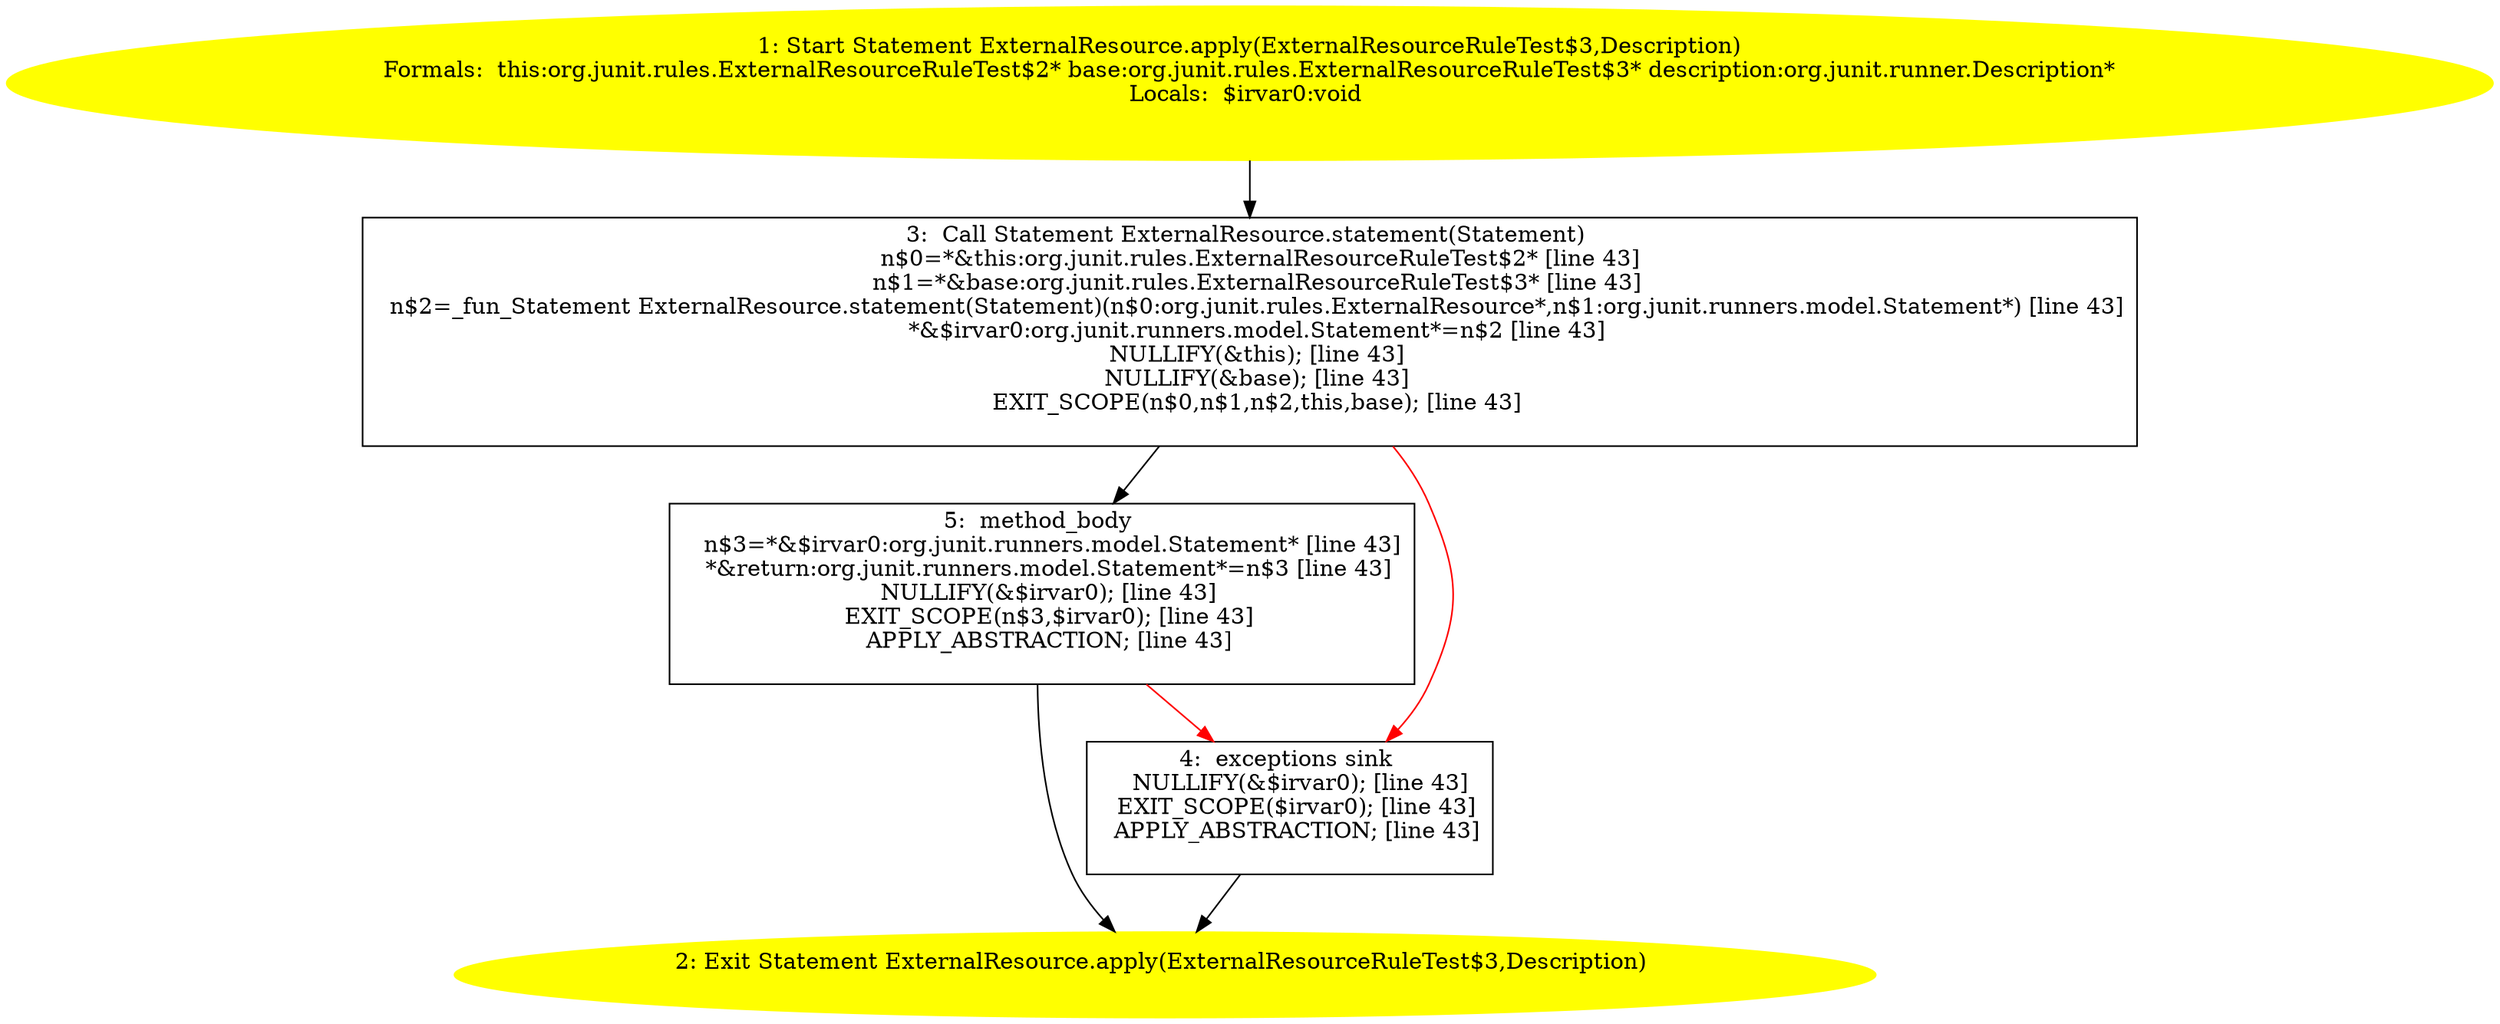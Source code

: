 /* @generated */
digraph cfg {
"org.junit.rules.ExternalResource.apply(org.junit.rules.ExternalResourceRuleTest$3,org.junit.runner.D.0cf30dda81d75290fe448221f2b4335b_1" [label="1: Start Statement ExternalResource.apply(ExternalResourceRuleTest$3,Description)\nFormals:  this:org.junit.rules.ExternalResourceRuleTest$2* base:org.junit.rules.ExternalResourceRuleTest$3* description:org.junit.runner.Description*\nLocals:  $irvar0:void \n  " color=yellow style=filled]
	

	 "org.junit.rules.ExternalResource.apply(org.junit.rules.ExternalResourceRuleTest$3,org.junit.runner.D.0cf30dda81d75290fe448221f2b4335b_1" -> "org.junit.rules.ExternalResource.apply(org.junit.rules.ExternalResourceRuleTest$3,org.junit.runner.D.0cf30dda81d75290fe448221f2b4335b_3" ;
"org.junit.rules.ExternalResource.apply(org.junit.rules.ExternalResourceRuleTest$3,org.junit.runner.D.0cf30dda81d75290fe448221f2b4335b_2" [label="2: Exit Statement ExternalResource.apply(ExternalResourceRuleTest$3,Description) \n  " color=yellow style=filled]
	

"org.junit.rules.ExternalResource.apply(org.junit.rules.ExternalResourceRuleTest$3,org.junit.runner.D.0cf30dda81d75290fe448221f2b4335b_3" [label="3:  Call Statement ExternalResource.statement(Statement) \n   n$0=*&this:org.junit.rules.ExternalResourceRuleTest$2* [line 43]\n  n$1=*&base:org.junit.rules.ExternalResourceRuleTest$3* [line 43]\n  n$2=_fun_Statement ExternalResource.statement(Statement)(n$0:org.junit.rules.ExternalResource*,n$1:org.junit.runners.model.Statement*) [line 43]\n  *&$irvar0:org.junit.runners.model.Statement*=n$2 [line 43]\n  NULLIFY(&this); [line 43]\n  NULLIFY(&base); [line 43]\n  EXIT_SCOPE(n$0,n$1,n$2,this,base); [line 43]\n " shape="box"]
	

	 "org.junit.rules.ExternalResource.apply(org.junit.rules.ExternalResourceRuleTest$3,org.junit.runner.D.0cf30dda81d75290fe448221f2b4335b_3" -> "org.junit.rules.ExternalResource.apply(org.junit.rules.ExternalResourceRuleTest$3,org.junit.runner.D.0cf30dda81d75290fe448221f2b4335b_5" ;
	 "org.junit.rules.ExternalResource.apply(org.junit.rules.ExternalResourceRuleTest$3,org.junit.runner.D.0cf30dda81d75290fe448221f2b4335b_3" -> "org.junit.rules.ExternalResource.apply(org.junit.rules.ExternalResourceRuleTest$3,org.junit.runner.D.0cf30dda81d75290fe448221f2b4335b_4" [color="red" ];
"org.junit.rules.ExternalResource.apply(org.junit.rules.ExternalResourceRuleTest$3,org.junit.runner.D.0cf30dda81d75290fe448221f2b4335b_4" [label="4:  exceptions sink \n   NULLIFY(&$irvar0); [line 43]\n  EXIT_SCOPE($irvar0); [line 43]\n  APPLY_ABSTRACTION; [line 43]\n " shape="box"]
	

	 "org.junit.rules.ExternalResource.apply(org.junit.rules.ExternalResourceRuleTest$3,org.junit.runner.D.0cf30dda81d75290fe448221f2b4335b_4" -> "org.junit.rules.ExternalResource.apply(org.junit.rules.ExternalResourceRuleTest$3,org.junit.runner.D.0cf30dda81d75290fe448221f2b4335b_2" ;
"org.junit.rules.ExternalResource.apply(org.junit.rules.ExternalResourceRuleTest$3,org.junit.runner.D.0cf30dda81d75290fe448221f2b4335b_5" [label="5:  method_body \n   n$3=*&$irvar0:org.junit.runners.model.Statement* [line 43]\n  *&return:org.junit.runners.model.Statement*=n$3 [line 43]\n  NULLIFY(&$irvar0); [line 43]\n  EXIT_SCOPE(n$3,$irvar0); [line 43]\n  APPLY_ABSTRACTION; [line 43]\n " shape="box"]
	

	 "org.junit.rules.ExternalResource.apply(org.junit.rules.ExternalResourceRuleTest$3,org.junit.runner.D.0cf30dda81d75290fe448221f2b4335b_5" -> "org.junit.rules.ExternalResource.apply(org.junit.rules.ExternalResourceRuleTest$3,org.junit.runner.D.0cf30dda81d75290fe448221f2b4335b_2" ;
	 "org.junit.rules.ExternalResource.apply(org.junit.rules.ExternalResourceRuleTest$3,org.junit.runner.D.0cf30dda81d75290fe448221f2b4335b_5" -> "org.junit.rules.ExternalResource.apply(org.junit.rules.ExternalResourceRuleTest$3,org.junit.runner.D.0cf30dda81d75290fe448221f2b4335b_4" [color="red" ];
}
